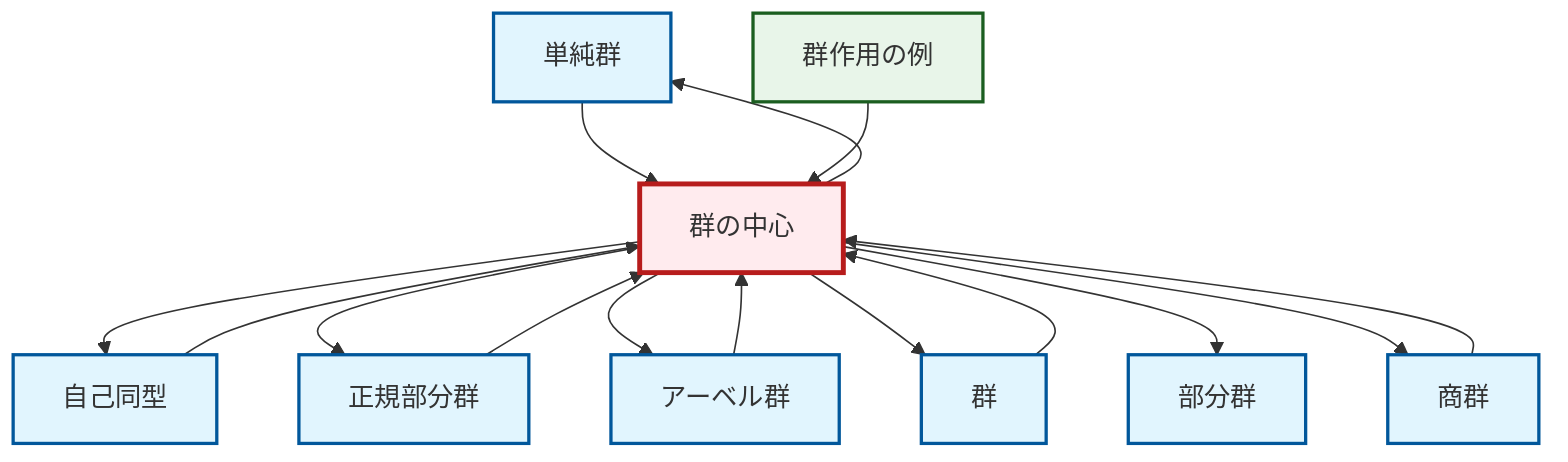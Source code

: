 graph TD
    classDef definition fill:#e1f5fe,stroke:#01579b,stroke-width:2px
    classDef theorem fill:#f3e5f5,stroke:#4a148c,stroke-width:2px
    classDef axiom fill:#fff3e0,stroke:#e65100,stroke-width:2px
    classDef example fill:#e8f5e9,stroke:#1b5e20,stroke-width:2px
    classDef current fill:#ffebee,stroke:#b71c1c,stroke-width:3px
    def-simple-group["単純群"]:::definition
    def-subgroup["部分群"]:::definition
    ex-group-action-examples["群作用の例"]:::example
    def-abelian-group["アーベル群"]:::definition
    def-normal-subgroup["正規部分群"]:::definition
    def-automorphism["自己同型"]:::definition
    def-group["群"]:::definition
    def-center-of-group["群の中心"]:::definition
    def-quotient-group["商群"]:::definition
    def-simple-group --> def-center-of-group
    def-normal-subgroup --> def-center-of-group
    def-center-of-group --> def-automorphism
    def-center-of-group --> def-simple-group
    def-quotient-group --> def-center-of-group
    def-group --> def-center-of-group
    def-center-of-group --> def-normal-subgroup
    def-automorphism --> def-center-of-group
    def-center-of-group --> def-abelian-group
    def-center-of-group --> def-group
    def-abelian-group --> def-center-of-group
    def-center-of-group --> def-subgroup
    def-center-of-group --> def-quotient-group
    ex-group-action-examples --> def-center-of-group
    class def-center-of-group current